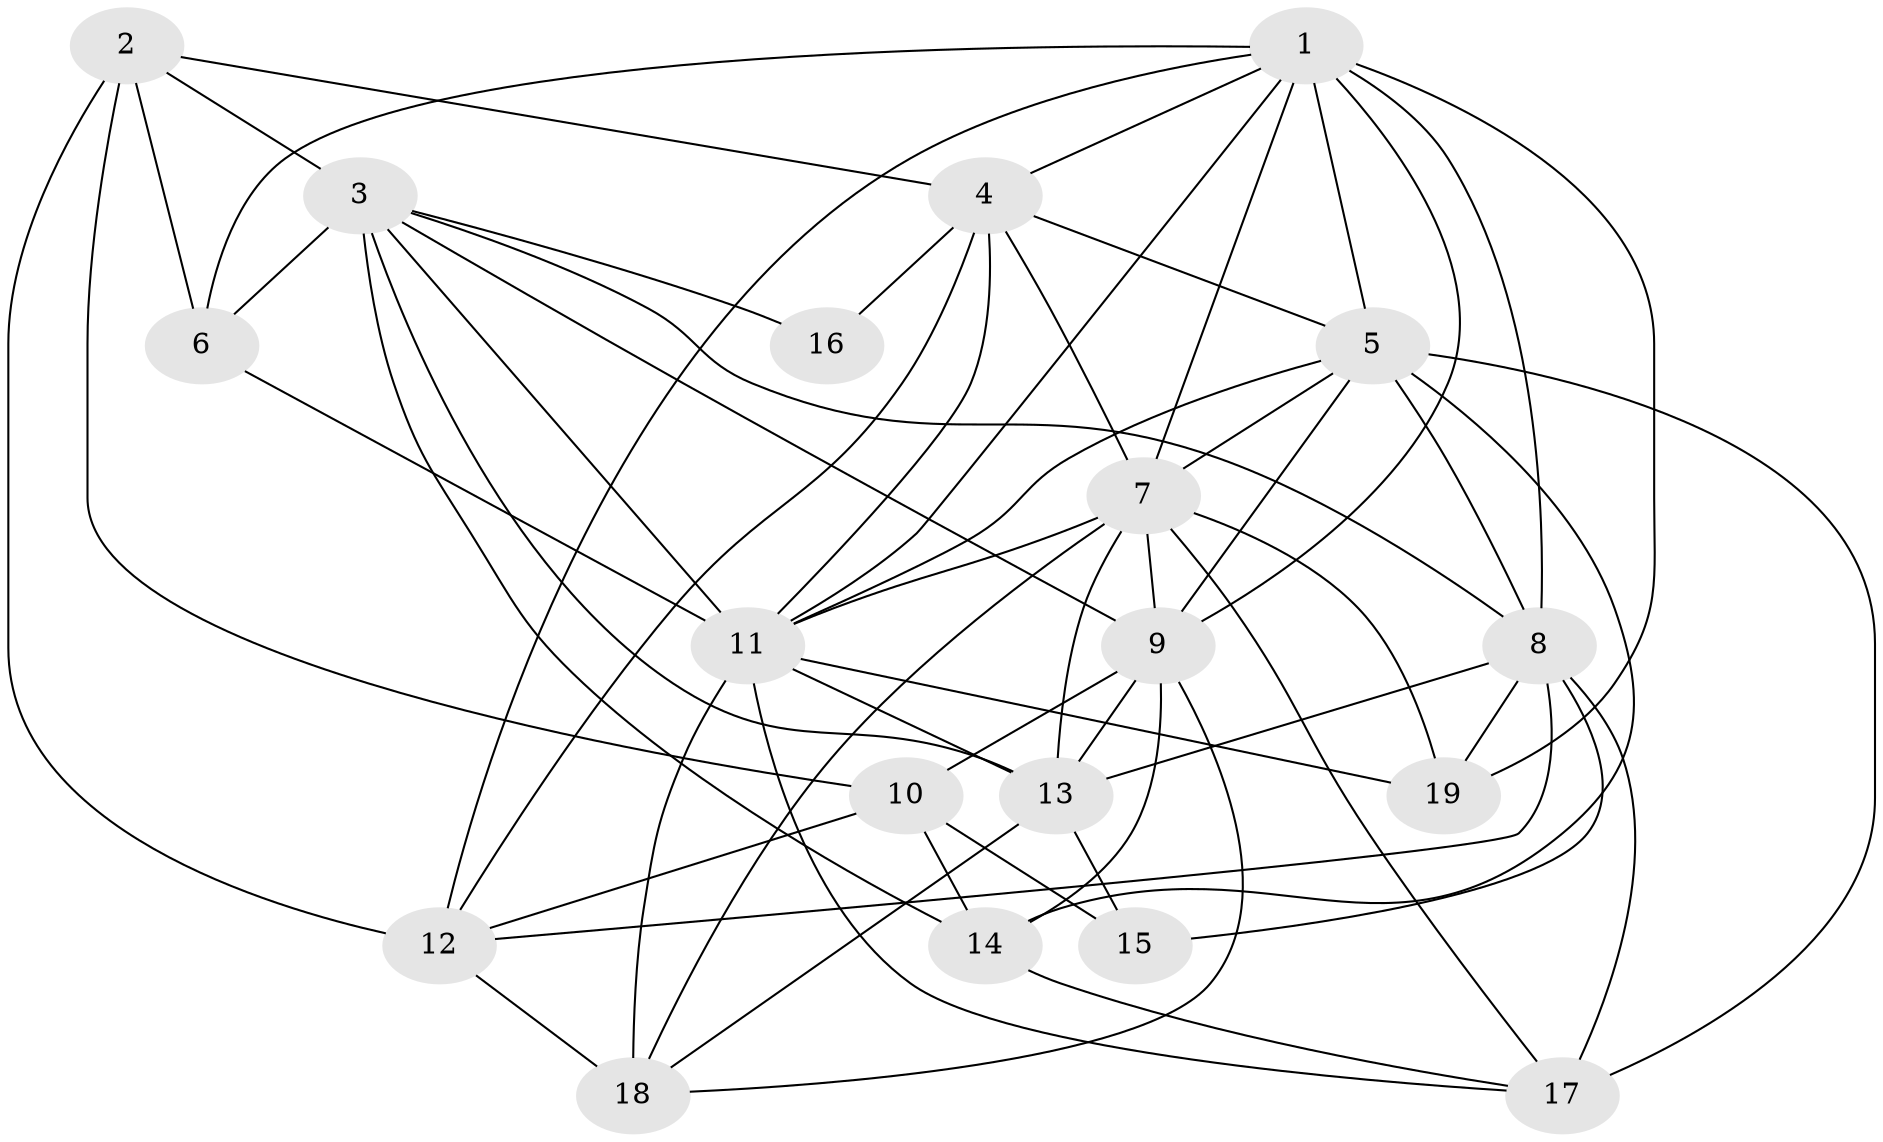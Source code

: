 // original degree distribution, {4: 1.0}
// Generated by graph-tools (version 1.1) at 2025/53/03/04/25 22:53:39]
// undirected, 19 vertices, 59 edges
graph export_dot {
  node [color=gray90,style=filled];
  1;
  2;
  3;
  4;
  5;
  6;
  7;
  8;
  9;
  10;
  11;
  12;
  13;
  14;
  15;
  16;
  17;
  18;
  19;
  1 -- 4 [weight=1.0];
  1 -- 5 [weight=2.0];
  1 -- 6 [weight=2.0];
  1 -- 7 [weight=1.0];
  1 -- 8 [weight=2.0];
  1 -- 9 [weight=1.0];
  1 -- 11 [weight=1.0];
  1 -- 12 [weight=1.0];
  1 -- 19 [weight=1.0];
  2 -- 3 [weight=2.0];
  2 -- 4 [weight=1.0];
  2 -- 6 [weight=2.0];
  2 -- 10 [weight=4.0];
  2 -- 12 [weight=1.0];
  3 -- 6 [weight=1.0];
  3 -- 8 [weight=1.0];
  3 -- 9 [weight=1.0];
  3 -- 11 [weight=1.0];
  3 -- 13 [weight=1.0];
  3 -- 14 [weight=1.0];
  3 -- 16 [weight=2.0];
  4 -- 5 [weight=2.0];
  4 -- 7 [weight=1.0];
  4 -- 11 [weight=2.0];
  4 -- 12 [weight=1.0];
  4 -- 16 [weight=2.0];
  5 -- 7 [weight=1.0];
  5 -- 8 [weight=2.0];
  5 -- 9 [weight=1.0];
  5 -- 11 [weight=1.0];
  5 -- 14 [weight=2.0];
  5 -- 17 [weight=1.0];
  6 -- 11 [weight=1.0];
  7 -- 9 [weight=2.0];
  7 -- 11 [weight=1.0];
  7 -- 13 [weight=1.0];
  7 -- 17 [weight=1.0];
  7 -- 18 [weight=1.0];
  7 -- 19 [weight=1.0];
  8 -- 12 [weight=1.0];
  8 -- 13 [weight=1.0];
  8 -- 15 [weight=2.0];
  8 -- 17 [weight=2.0];
  8 -- 19 [weight=1.0];
  9 -- 10 [weight=1.0];
  9 -- 13 [weight=2.0];
  9 -- 14 [weight=1.0];
  9 -- 18 [weight=1.0];
  10 -- 12 [weight=1.0];
  10 -- 14 [weight=1.0];
  10 -- 15 [weight=1.0];
  11 -- 13 [weight=1.0];
  11 -- 17 [weight=1.0];
  11 -- 18 [weight=2.0];
  11 -- 19 [weight=1.0];
  12 -- 18 [weight=1.0];
  13 -- 15 [weight=1.0];
  13 -- 18 [weight=1.0];
  14 -- 17 [weight=1.0];
}
